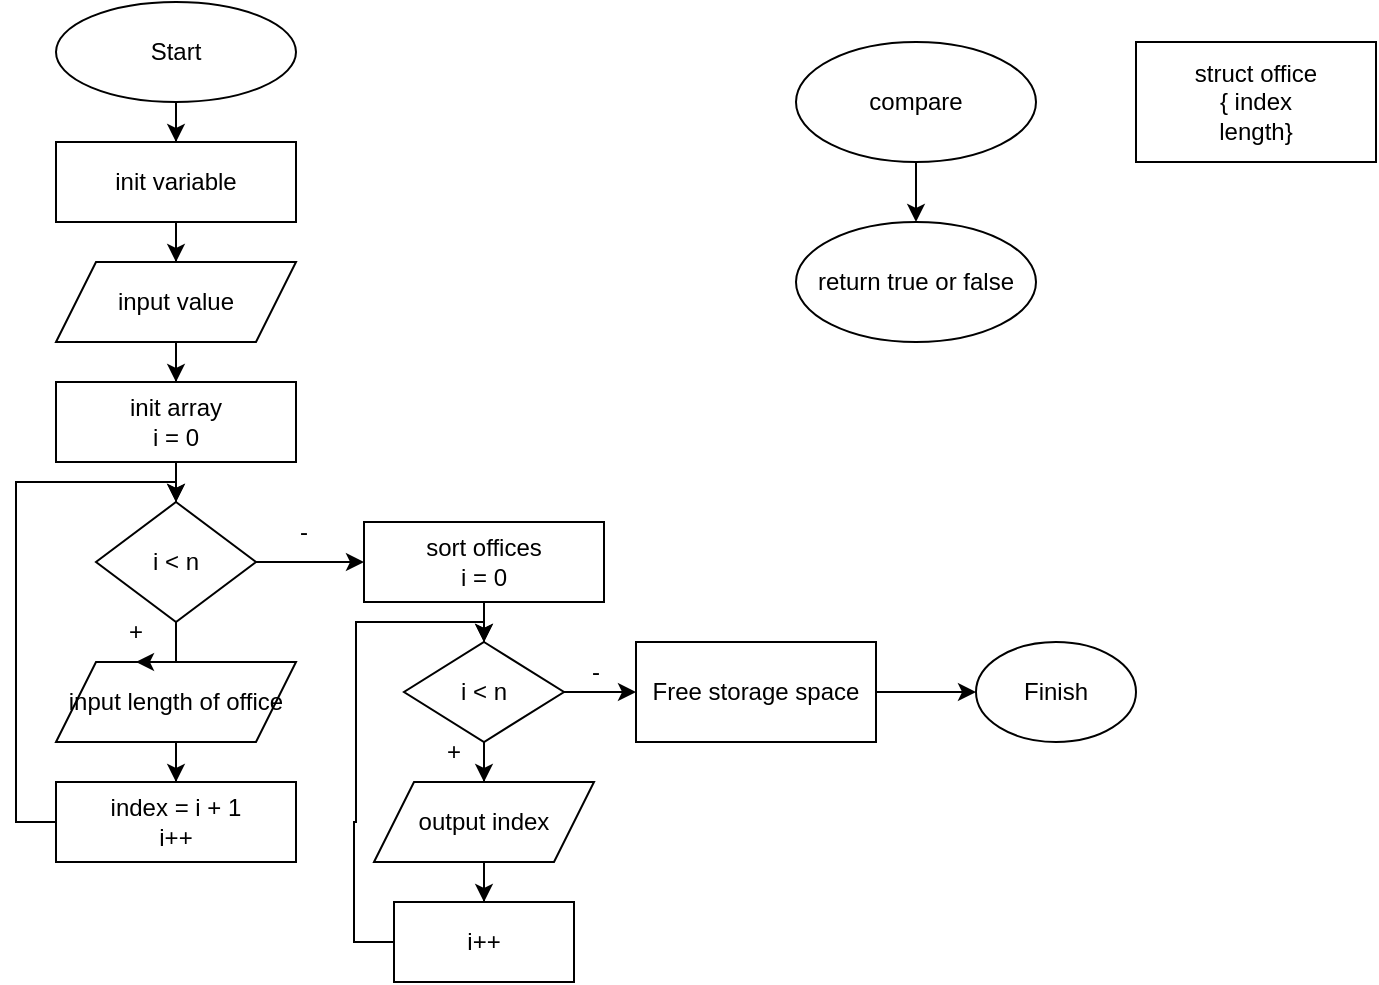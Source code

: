 <mxfile version="24.7.17">
  <diagram id="C5RBs43oDa-KdzZeNtuy" name="Page-1">
    <mxGraphModel dx="1248" dy="592" grid="1" gridSize="10" guides="1" tooltips="1" connect="1" arrows="1" fold="1" page="1" pageScale="1" pageWidth="827" pageHeight="1169" math="0" shadow="0">
      <root>
        <mxCell id="WIyWlLk6GJQsqaUBKTNV-0" />
        <mxCell id="WIyWlLk6GJQsqaUBKTNV-1" parent="WIyWlLk6GJQsqaUBKTNV-0" />
        <mxCell id="c3Ldor6mRWDPmXi2GpC0-0" value="struct office&lt;div&gt;{ index&lt;/div&gt;&lt;div&gt;length}&lt;/div&gt;" style="rounded=0;whiteSpace=wrap;html=1;" vertex="1" parent="WIyWlLk6GJQsqaUBKTNV-1">
          <mxGeometry x="680" y="30" width="120" height="60" as="geometry" />
        </mxCell>
        <mxCell id="c3Ldor6mRWDPmXi2GpC0-3" value="" style="edgeStyle=orthogonalEdgeStyle;rounded=0;orthogonalLoop=1;jettySize=auto;html=1;" edge="1" parent="WIyWlLk6GJQsqaUBKTNV-1" source="c3Ldor6mRWDPmXi2GpC0-1" target="c3Ldor6mRWDPmXi2GpC0-2">
          <mxGeometry relative="1" as="geometry" />
        </mxCell>
        <mxCell id="c3Ldor6mRWDPmXi2GpC0-1" value="compare" style="ellipse;whiteSpace=wrap;html=1;" vertex="1" parent="WIyWlLk6GJQsqaUBKTNV-1">
          <mxGeometry x="510" y="30" width="120" height="60" as="geometry" />
        </mxCell>
        <mxCell id="c3Ldor6mRWDPmXi2GpC0-2" value="return true or false" style="ellipse;whiteSpace=wrap;html=1;" vertex="1" parent="WIyWlLk6GJQsqaUBKTNV-1">
          <mxGeometry x="510" y="120" width="120" height="60" as="geometry" />
        </mxCell>
        <mxCell id="c3Ldor6mRWDPmXi2GpC0-6" value="" style="edgeStyle=orthogonalEdgeStyle;rounded=0;orthogonalLoop=1;jettySize=auto;html=1;" edge="1" parent="WIyWlLk6GJQsqaUBKTNV-1" source="c3Ldor6mRWDPmXi2GpC0-4" target="c3Ldor6mRWDPmXi2GpC0-5">
          <mxGeometry relative="1" as="geometry" />
        </mxCell>
        <mxCell id="c3Ldor6mRWDPmXi2GpC0-4" value="Start" style="ellipse;whiteSpace=wrap;html=1;" vertex="1" parent="WIyWlLk6GJQsqaUBKTNV-1">
          <mxGeometry x="140" y="10" width="120" height="50" as="geometry" />
        </mxCell>
        <mxCell id="c3Ldor6mRWDPmXi2GpC0-8" value="" style="edgeStyle=orthogonalEdgeStyle;rounded=0;orthogonalLoop=1;jettySize=auto;html=1;" edge="1" parent="WIyWlLk6GJQsqaUBKTNV-1" source="c3Ldor6mRWDPmXi2GpC0-5" target="c3Ldor6mRWDPmXi2GpC0-7">
          <mxGeometry relative="1" as="geometry" />
        </mxCell>
        <mxCell id="c3Ldor6mRWDPmXi2GpC0-5" value="init variable" style="whiteSpace=wrap;html=1;" vertex="1" parent="WIyWlLk6GJQsqaUBKTNV-1">
          <mxGeometry x="140" y="80" width="120" height="40" as="geometry" />
        </mxCell>
        <mxCell id="c3Ldor6mRWDPmXi2GpC0-10" value="" style="edgeStyle=orthogonalEdgeStyle;rounded=0;orthogonalLoop=1;jettySize=auto;html=1;" edge="1" parent="WIyWlLk6GJQsqaUBKTNV-1" source="c3Ldor6mRWDPmXi2GpC0-7" target="c3Ldor6mRWDPmXi2GpC0-9">
          <mxGeometry relative="1" as="geometry" />
        </mxCell>
        <mxCell id="c3Ldor6mRWDPmXi2GpC0-7" value="input value" style="shape=parallelogram;perimeter=parallelogramPerimeter;whiteSpace=wrap;html=1;fixedSize=1;" vertex="1" parent="WIyWlLk6GJQsqaUBKTNV-1">
          <mxGeometry x="140" y="140" width="120" height="40" as="geometry" />
        </mxCell>
        <mxCell id="c3Ldor6mRWDPmXi2GpC0-12" value="" style="edgeStyle=orthogonalEdgeStyle;rounded=0;orthogonalLoop=1;jettySize=auto;html=1;" edge="1" parent="WIyWlLk6GJQsqaUBKTNV-1" source="c3Ldor6mRWDPmXi2GpC0-9" target="c3Ldor6mRWDPmXi2GpC0-11">
          <mxGeometry relative="1" as="geometry" />
        </mxCell>
        <mxCell id="c3Ldor6mRWDPmXi2GpC0-9" value="init array&lt;div&gt;i = 0&lt;/div&gt;" style="whiteSpace=wrap;html=1;" vertex="1" parent="WIyWlLk6GJQsqaUBKTNV-1">
          <mxGeometry x="140" y="200" width="120" height="40" as="geometry" />
        </mxCell>
        <mxCell id="c3Ldor6mRWDPmXi2GpC0-14" value="" style="edgeStyle=orthogonalEdgeStyle;rounded=0;orthogonalLoop=1;jettySize=auto;html=1;" edge="1" parent="WIyWlLk6GJQsqaUBKTNV-1" source="c3Ldor6mRWDPmXi2GpC0-31" target="c3Ldor6mRWDPmXi2GpC0-13">
          <mxGeometry relative="1" as="geometry" />
        </mxCell>
        <mxCell id="c3Ldor6mRWDPmXi2GpC0-19" value="" style="edgeStyle=orthogonalEdgeStyle;rounded=0;orthogonalLoop=1;jettySize=auto;html=1;" edge="1" parent="WIyWlLk6GJQsqaUBKTNV-1" source="c3Ldor6mRWDPmXi2GpC0-11" target="c3Ldor6mRWDPmXi2GpC0-18">
          <mxGeometry relative="1" as="geometry" />
        </mxCell>
        <mxCell id="c3Ldor6mRWDPmXi2GpC0-11" value="i &amp;lt; n" style="rhombus;whiteSpace=wrap;html=1;" vertex="1" parent="WIyWlLk6GJQsqaUBKTNV-1">
          <mxGeometry x="160" y="260" width="80" height="60" as="geometry" />
        </mxCell>
        <mxCell id="c3Ldor6mRWDPmXi2GpC0-16" value="" style="edgeStyle=orthogonalEdgeStyle;rounded=0;orthogonalLoop=1;jettySize=auto;html=1;" edge="1" parent="WIyWlLk6GJQsqaUBKTNV-1" source="c3Ldor6mRWDPmXi2GpC0-13" target="c3Ldor6mRWDPmXi2GpC0-15">
          <mxGeometry relative="1" as="geometry" />
        </mxCell>
        <mxCell id="c3Ldor6mRWDPmXi2GpC0-13" value="input length of office" style="shape=parallelogram;perimeter=parallelogramPerimeter;whiteSpace=wrap;html=1;fixedSize=1;" vertex="1" parent="WIyWlLk6GJQsqaUBKTNV-1">
          <mxGeometry x="140" y="340" width="120" height="40" as="geometry" />
        </mxCell>
        <mxCell id="c3Ldor6mRWDPmXi2GpC0-17" style="edgeStyle=orthogonalEdgeStyle;rounded=0;orthogonalLoop=1;jettySize=auto;html=1;exitX=0;exitY=0.5;exitDx=0;exitDy=0;entryX=0.5;entryY=0;entryDx=0;entryDy=0;" edge="1" parent="WIyWlLk6GJQsqaUBKTNV-1" source="c3Ldor6mRWDPmXi2GpC0-15" target="c3Ldor6mRWDPmXi2GpC0-11">
          <mxGeometry relative="1" as="geometry">
            <Array as="points">
              <mxPoint x="120" y="420" />
              <mxPoint x="120" y="250" />
              <mxPoint x="200" y="250" />
            </Array>
          </mxGeometry>
        </mxCell>
        <mxCell id="c3Ldor6mRWDPmXi2GpC0-15" value="index = i + 1&lt;div&gt;i++&lt;/div&gt;" style="whiteSpace=wrap;html=1;" vertex="1" parent="WIyWlLk6GJQsqaUBKTNV-1">
          <mxGeometry x="140" y="400" width="120" height="40" as="geometry" />
        </mxCell>
        <mxCell id="c3Ldor6mRWDPmXi2GpC0-21" value="" style="edgeStyle=orthogonalEdgeStyle;rounded=0;orthogonalLoop=1;jettySize=auto;html=1;" edge="1" parent="WIyWlLk6GJQsqaUBKTNV-1" source="c3Ldor6mRWDPmXi2GpC0-18" target="c3Ldor6mRWDPmXi2GpC0-20">
          <mxGeometry relative="1" as="geometry" />
        </mxCell>
        <mxCell id="c3Ldor6mRWDPmXi2GpC0-18" value="sort offices&lt;div&gt;i = 0&lt;/div&gt;" style="whiteSpace=wrap;html=1;" vertex="1" parent="WIyWlLk6GJQsqaUBKTNV-1">
          <mxGeometry x="294" y="270" width="120" height="40" as="geometry" />
        </mxCell>
        <mxCell id="c3Ldor6mRWDPmXi2GpC0-23" value="" style="edgeStyle=orthogonalEdgeStyle;rounded=0;orthogonalLoop=1;jettySize=auto;html=1;" edge="1" parent="WIyWlLk6GJQsqaUBKTNV-1" source="c3Ldor6mRWDPmXi2GpC0-20" target="c3Ldor6mRWDPmXi2GpC0-22">
          <mxGeometry relative="1" as="geometry" />
        </mxCell>
        <mxCell id="c3Ldor6mRWDPmXi2GpC0-28" value="" style="edgeStyle=orthogonalEdgeStyle;rounded=0;orthogonalLoop=1;jettySize=auto;html=1;" edge="1" parent="WIyWlLk6GJQsqaUBKTNV-1" source="c3Ldor6mRWDPmXi2GpC0-20" target="c3Ldor6mRWDPmXi2GpC0-27">
          <mxGeometry relative="1" as="geometry" />
        </mxCell>
        <mxCell id="c3Ldor6mRWDPmXi2GpC0-20" value="i &amp;lt; n" style="rhombus;whiteSpace=wrap;html=1;" vertex="1" parent="WIyWlLk6GJQsqaUBKTNV-1">
          <mxGeometry x="314" y="330" width="80" height="50" as="geometry" />
        </mxCell>
        <mxCell id="c3Ldor6mRWDPmXi2GpC0-25" value="" style="edgeStyle=orthogonalEdgeStyle;rounded=0;orthogonalLoop=1;jettySize=auto;html=1;" edge="1" parent="WIyWlLk6GJQsqaUBKTNV-1" source="c3Ldor6mRWDPmXi2GpC0-22" target="c3Ldor6mRWDPmXi2GpC0-24">
          <mxGeometry relative="1" as="geometry" />
        </mxCell>
        <mxCell id="c3Ldor6mRWDPmXi2GpC0-22" value="output index" style="shape=parallelogram;perimeter=parallelogramPerimeter;whiteSpace=wrap;html=1;fixedSize=1;" vertex="1" parent="WIyWlLk6GJQsqaUBKTNV-1">
          <mxGeometry x="299" y="400" width="110" height="40" as="geometry" />
        </mxCell>
        <mxCell id="c3Ldor6mRWDPmXi2GpC0-26" style="edgeStyle=orthogonalEdgeStyle;rounded=0;orthogonalLoop=1;jettySize=auto;html=1;exitX=0;exitY=0.5;exitDx=0;exitDy=0;entryX=0.5;entryY=0;entryDx=0;entryDy=0;" edge="1" parent="WIyWlLk6GJQsqaUBKTNV-1" source="c3Ldor6mRWDPmXi2GpC0-24" target="c3Ldor6mRWDPmXi2GpC0-20">
          <mxGeometry relative="1" as="geometry">
            <Array as="points">
              <mxPoint x="289" y="480" />
              <mxPoint x="289" y="420" />
              <mxPoint x="290" y="420" />
              <mxPoint x="290" y="320" />
              <mxPoint x="354" y="320" />
            </Array>
          </mxGeometry>
        </mxCell>
        <mxCell id="c3Ldor6mRWDPmXi2GpC0-24" value="i++" style="whiteSpace=wrap;html=1;" vertex="1" parent="WIyWlLk6GJQsqaUBKTNV-1">
          <mxGeometry x="309" y="460" width="90" height="40" as="geometry" />
        </mxCell>
        <mxCell id="c3Ldor6mRWDPmXi2GpC0-30" value="" style="edgeStyle=orthogonalEdgeStyle;rounded=0;orthogonalLoop=1;jettySize=auto;html=1;" edge="1" parent="WIyWlLk6GJQsqaUBKTNV-1" source="c3Ldor6mRWDPmXi2GpC0-27" target="c3Ldor6mRWDPmXi2GpC0-29">
          <mxGeometry relative="1" as="geometry" />
        </mxCell>
        <mxCell id="c3Ldor6mRWDPmXi2GpC0-27" value="Free storage space" style="whiteSpace=wrap;html=1;" vertex="1" parent="WIyWlLk6GJQsqaUBKTNV-1">
          <mxGeometry x="430" y="330" width="120" height="50" as="geometry" />
        </mxCell>
        <mxCell id="c3Ldor6mRWDPmXi2GpC0-29" value="Finish" style="ellipse;whiteSpace=wrap;html=1;" vertex="1" parent="WIyWlLk6GJQsqaUBKTNV-1">
          <mxGeometry x="600" y="330" width="80" height="50" as="geometry" />
        </mxCell>
        <mxCell id="c3Ldor6mRWDPmXi2GpC0-32" value="" style="edgeStyle=orthogonalEdgeStyle;rounded=0;orthogonalLoop=1;jettySize=auto;html=1;" edge="1" parent="WIyWlLk6GJQsqaUBKTNV-1" source="c3Ldor6mRWDPmXi2GpC0-11" target="c3Ldor6mRWDPmXi2GpC0-31">
          <mxGeometry relative="1" as="geometry">
            <mxPoint x="200" y="320" as="sourcePoint" />
            <mxPoint x="200" y="340" as="targetPoint" />
          </mxGeometry>
        </mxCell>
        <mxCell id="c3Ldor6mRWDPmXi2GpC0-31" value="+" style="text;html=1;align=center;verticalAlign=middle;whiteSpace=wrap;rounded=0;" vertex="1" parent="WIyWlLk6GJQsqaUBKTNV-1">
          <mxGeometry x="150" y="310" width="60" height="30" as="geometry" />
        </mxCell>
        <mxCell id="c3Ldor6mRWDPmXi2GpC0-33" value="+" style="text;html=1;align=center;verticalAlign=middle;whiteSpace=wrap;rounded=0;" vertex="1" parent="WIyWlLk6GJQsqaUBKTNV-1">
          <mxGeometry x="309" y="370" width="60" height="30" as="geometry" />
        </mxCell>
        <mxCell id="c3Ldor6mRWDPmXi2GpC0-34" value="-" style="text;html=1;align=center;verticalAlign=middle;whiteSpace=wrap;rounded=0;" vertex="1" parent="WIyWlLk6GJQsqaUBKTNV-1">
          <mxGeometry x="234" y="260" width="60" height="30" as="geometry" />
        </mxCell>
        <mxCell id="c3Ldor6mRWDPmXi2GpC0-35" value="-" style="text;html=1;align=center;verticalAlign=middle;whiteSpace=wrap;rounded=0;" vertex="1" parent="WIyWlLk6GJQsqaUBKTNV-1">
          <mxGeometry x="380" y="330" width="60" height="30" as="geometry" />
        </mxCell>
      </root>
    </mxGraphModel>
  </diagram>
</mxfile>

